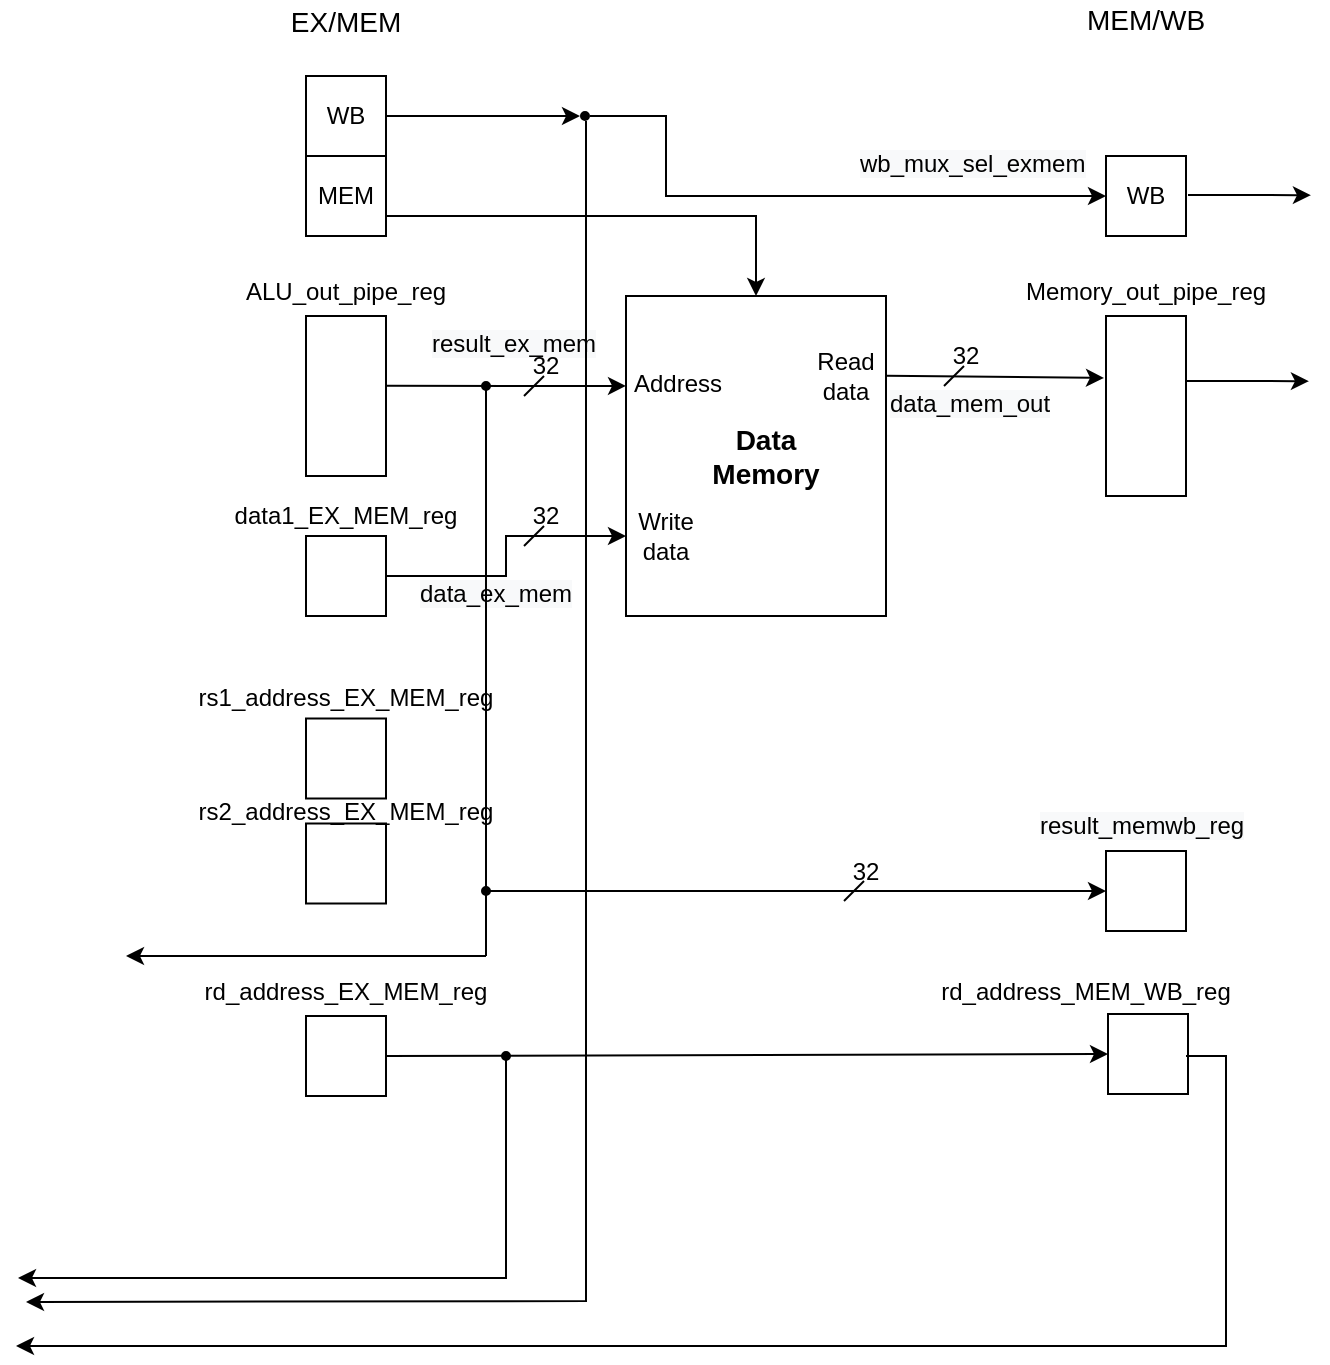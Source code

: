 <mxfile version="14.4.2" type="device"><diagram id="wUpsq9H6FFhmupcyaolv" name="Page-1"><mxGraphModel dx="41" dy="450" grid="1" gridSize="10" guides="1" tooltips="1" connect="1" arrows="1" fold="1" page="1" pageScale="1" pageWidth="827" pageHeight="1169" math="0" shadow="0"><root><mxCell id="0"/><mxCell id="1" parent="0"/><mxCell id="9Uauaas03JowXUCy-STq-1" value="" style="rounded=0;whiteSpace=wrap;html=1;" parent="1" vertex="1"><mxGeometry x="1180" y="460" width="40" height="80" as="geometry"/></mxCell><mxCell id="9Uauaas03JowXUCy-STq-2" value="ALU_out_pipe_reg&lt;br&gt;" style="text;html=1;strokeColor=none;fillColor=none;align=center;verticalAlign=middle;whiteSpace=wrap;rounded=0;" parent="1" vertex="1"><mxGeometry x="1180" y="437.5" width="40" height="20" as="geometry"/></mxCell><mxCell id="9Uauaas03JowXUCy-STq-3" value="&lt;font style=&quot;font-size: 14px&quot;&gt;EX/MEM&lt;/font&gt;" style="text;html=1;strokeColor=none;fillColor=none;align=center;verticalAlign=middle;whiteSpace=wrap;rounded=0;dashed=1;" parent="1" vertex="1"><mxGeometry x="1180" y="303" width="40" height="20" as="geometry"/></mxCell><mxCell id="9Uauaas03JowXUCy-STq-4" value="" style="endArrow=classic;html=1;exitX=0.965;exitY=0.457;exitDx=0;exitDy=0;exitPerimeter=0;entryX=0;entryY=0.281;entryDx=0;entryDy=0;entryPerimeter=0;" parent="1" target="9Uauaas03JowXUCy-STq-6" edge="1"><mxGeometry width="50" height="50" relative="1" as="geometry"><mxPoint x="1219.53" y="494.92" as="sourcePoint"/><mxPoint x="1310" y="480" as="targetPoint"/></mxGeometry></mxCell><mxCell id="9Uauaas03JowXUCy-STq-5" value="" style="group" parent="1" vertex="1" connectable="0"><mxGeometry x="1340" y="450" width="130" height="160" as="geometry"/></mxCell><mxCell id="9Uauaas03JowXUCy-STq-6" value="" style="rounded=0;whiteSpace=wrap;html=1;strokeWidth=1;fillColor=none;" parent="9Uauaas03JowXUCy-STq-5" vertex="1"><mxGeometry width="130" height="160" as="geometry"/></mxCell><mxCell id="9Uauaas03JowXUCy-STq-7" value="&lt;font style=&quot;font-size: 14px&quot;&gt;&lt;b&gt;Data Memory&lt;/b&gt;&lt;/font&gt;" style="text;html=1;strokeColor=none;fillColor=none;align=center;verticalAlign=middle;whiteSpace=wrap;rounded=0;" parent="9Uauaas03JowXUCy-STq-5" vertex="1"><mxGeometry x="50" y="70" width="40" height="20" as="geometry"/></mxCell><mxCell id="9Uauaas03JowXUCy-STq-8" value="Address" style="text;html=1;strokeColor=none;fillColor=none;align=center;verticalAlign=middle;whiteSpace=wrap;rounded=0;" parent="9Uauaas03JowXUCy-STq-5" vertex="1"><mxGeometry x="6" y="33.5" width="40" height="20" as="geometry"/></mxCell><mxCell id="9Uauaas03JowXUCy-STq-9" value="Read&lt;br&gt;data" style="text;html=1;strokeColor=none;fillColor=none;align=center;verticalAlign=middle;whiteSpace=wrap;rounded=0;" parent="9Uauaas03JowXUCy-STq-5" vertex="1"><mxGeometry x="90" y="30" width="40" height="20" as="geometry"/></mxCell><mxCell id="9Uauaas03JowXUCy-STq-10" value="Write data" style="text;html=1;strokeColor=none;fillColor=none;align=center;verticalAlign=middle;whiteSpace=wrap;rounded=0;" parent="9Uauaas03JowXUCy-STq-5" vertex="1"><mxGeometry y="110" width="40" height="20" as="geometry"/></mxCell><mxCell id="9Uauaas03JowXUCy-STq-11" value="" style="endArrow=classic;html=1;entryX=-0.025;entryY=0.344;entryDx=0;entryDy=0;entryPerimeter=0;" parent="1" target="9Uauaas03JowXUCy-STq-12" edge="1"><mxGeometry width="50" height="50" relative="1" as="geometry"><mxPoint x="1470" y="489.84" as="sourcePoint"/><mxPoint x="1550" y="489.84" as="targetPoint"/></mxGeometry></mxCell><mxCell id="9Uauaas03JowXUCy-STq-12" value="" style="rounded=0;whiteSpace=wrap;html=1;strokeWidth=1;fillColor=none;" parent="1" vertex="1"><mxGeometry x="1580" y="460" width="40" height="90" as="geometry"/></mxCell><mxCell id="9Uauaas03JowXUCy-STq-13" value="Memory_out_pipe_reg" style="text;html=1;strokeColor=none;fillColor=none;align=center;verticalAlign=middle;whiteSpace=wrap;rounded=0;" parent="1" vertex="1"><mxGeometry x="1580" y="437.5" width="40" height="20" as="geometry"/></mxCell><mxCell id="9Uauaas03JowXUCy-STq-14" value="&lt;font style=&quot;font-size: 14px&quot;&gt;MEM/WB&lt;/font&gt;" style="text;html=1;strokeColor=none;fillColor=none;align=center;verticalAlign=middle;whiteSpace=wrap;rounded=0;dashed=1;" parent="1" vertex="1"><mxGeometry x="1580" y="302" width="40" height="20" as="geometry"/></mxCell><mxCell id="9Uauaas03JowXUCy-STq-15" value="WB" style="rounded=0;whiteSpace=wrap;html=1;" parent="1" vertex="1"><mxGeometry x="1180" y="340" width="40" height="40" as="geometry"/></mxCell><mxCell id="w0SAlm6rM3xn1bn9yv2J-17" style="edgeStyle=orthogonalEdgeStyle;rounded=0;orthogonalLoop=1;jettySize=auto;html=1;exitX=1;exitY=0.5;exitDx=0;exitDy=0;entryX=0.5;entryY=0;entryDx=0;entryDy=0;" edge="1" parent="1" source="9Uauaas03JowXUCy-STq-16" target="9Uauaas03JowXUCy-STq-6"><mxGeometry relative="1" as="geometry"><Array as="points"><mxPoint x="1220" y="410"/><mxPoint x="1405" y="410"/></Array></mxGeometry></mxCell><mxCell id="9Uauaas03JowXUCy-STq-16" value="MEM" style="rounded=0;whiteSpace=wrap;html=1;" parent="1" vertex="1"><mxGeometry x="1180" y="380" width="40" height="40" as="geometry"/></mxCell><mxCell id="9Uauaas03JowXUCy-STq-17" value="WB" style="rounded=0;whiteSpace=wrap;html=1;" parent="1" vertex="1"><mxGeometry x="1580" y="380" width="40" height="40" as="geometry"/></mxCell><mxCell id="9Uauaas03JowXUCy-STq-18" value="" style="rounded=0;whiteSpace=wrap;html=1;" parent="1" vertex="1"><mxGeometry x="1180" y="661.25" width="40" height="40" as="geometry"/></mxCell><mxCell id="9Uauaas03JowXUCy-STq-19" value="" style="rounded=0;whiteSpace=wrap;html=1;" parent="1" vertex="1"><mxGeometry x="1180" y="713.75" width="40" height="40" as="geometry"/></mxCell><mxCell id="9Uauaas03JowXUCy-STq-20" value="rs1_address_EX_MEM_reg" style="text;html=1;strokeColor=none;fillColor=none;align=center;verticalAlign=middle;whiteSpace=wrap;rounded=0;" parent="1" vertex="1"><mxGeometry x="1180" y="641.25" width="40" height="20" as="geometry"/></mxCell><mxCell id="9Uauaas03JowXUCy-STq-21" value="rs2_address_EX_MEM_reg" style="text;html=1;strokeColor=none;fillColor=none;align=center;verticalAlign=middle;whiteSpace=wrap;rounded=0;" parent="1" vertex="1"><mxGeometry x="1180" y="697.5" width="40" height="20" as="geometry"/></mxCell><mxCell id="9Uauaas03JowXUCy-STq-22" value="" style="rounded=0;whiteSpace=wrap;html=1;" parent="1" vertex="1"><mxGeometry x="1180" y="810" width="40" height="40" as="geometry"/></mxCell><mxCell id="9Uauaas03JowXUCy-STq-23" value="rd_address_EX_MEM_reg" style="text;html=1;strokeColor=none;fillColor=none;align=center;verticalAlign=middle;whiteSpace=wrap;rounded=0;" parent="1" vertex="1"><mxGeometry x="1180" y="787.5" width="40" height="20" as="geometry"/></mxCell><mxCell id="9Uauaas03JowXUCy-STq-24" value="" style="rounded=0;whiteSpace=wrap;html=1;" parent="1" vertex="1"><mxGeometry x="1581" y="809" width="40" height="40" as="geometry"/></mxCell><mxCell id="9Uauaas03JowXUCy-STq-25" value="" style="rounded=0;whiteSpace=wrap;html=1;" parent="1" vertex="1"><mxGeometry x="1580" y="727.5" width="40" height="40" as="geometry"/></mxCell><mxCell id="9Uauaas03JowXUCy-STq-27" value="" style="endArrow=classic;html=1;exitX=1;exitY=0.5;exitDx=0;exitDy=0;entryX=0;entryY=0.5;entryDx=0;entryDy=0;" parent="1" source="9Uauaas03JowXUCy-STq-22" target="9Uauaas03JowXUCy-STq-24" edge="1"><mxGeometry width="50" height="50" relative="1" as="geometry"><mxPoint x="1330" y="870" as="sourcePoint"/><mxPoint x="1380" y="820" as="targetPoint"/></mxGeometry></mxCell><mxCell id="9Uauaas03JowXUCy-STq-28" value="" style="verticalLabelPosition=bottom;shadow=0;dashed=0;align=center;html=1;verticalAlign=top;shape=mxgraph.electrical.logic_gates.inverting_contact;fillColor=#000000;" parent="1" vertex="1"><mxGeometry x="1277.5" y="827.5" width="5" height="5" as="geometry"/></mxCell><mxCell id="9Uauaas03JowXUCy-STq-29" value="rd_address_MEM_WB_reg" style="text;html=1;strokeColor=none;fillColor=none;align=center;verticalAlign=middle;whiteSpace=wrap;rounded=0;" parent="1" vertex="1"><mxGeometry x="1550" y="787.5" width="40" height="20" as="geometry"/></mxCell><mxCell id="w0SAlm6rM3xn1bn9yv2J-10" style="edgeStyle=orthogonalEdgeStyle;rounded=0;orthogonalLoop=1;jettySize=auto;html=1;exitX=0.9;exitY=0.5;exitDx=0;exitDy=0;exitPerimeter=0;" edge="1" parent="1" source="9Uauaas03JowXUCy-STq-30" target="9Uauaas03JowXUCy-STq-25"><mxGeometry relative="1" as="geometry"/></mxCell><mxCell id="9Uauaas03JowXUCy-STq-30" value="" style="verticalLabelPosition=bottom;shadow=0;dashed=0;align=center;html=1;verticalAlign=top;shape=mxgraph.electrical.logic_gates.inverting_contact;fillColor=#000000;" parent="1" vertex="1"><mxGeometry x="1267.5" y="745" width="5" height="5" as="geometry"/></mxCell><mxCell id="9Uauaas03JowXUCy-STq-31" value="" style="endArrow=classic;html=1;entryX=0.301;entryY=1.002;entryDx=0;entryDy=0;entryPerimeter=0;" parent="1" edge="1"><mxGeometry width="50" height="50" relative="1" as="geometry"><mxPoint x="1620" y="492.5" as="sourcePoint"/><mxPoint x="1681.46" y="492.58" as="targetPoint"/></mxGeometry></mxCell><mxCell id="9Uauaas03JowXUCy-STq-40" style="edgeStyle=orthogonalEdgeStyle;rounded=0;orthogonalLoop=1;jettySize=auto;html=1;exitX=1;exitY=0.5;exitDx=0;exitDy=0;entryX=0;entryY=0.5;entryDx=0;entryDy=0;" parent="1" source="9Uauaas03JowXUCy-STq-32" target="9Uauaas03JowXUCy-STq-10" edge="1"><mxGeometry relative="1" as="geometry"/></mxCell><mxCell id="9Uauaas03JowXUCy-STq-32" value="" style="rounded=0;whiteSpace=wrap;html=1;" parent="1" vertex="1"><mxGeometry x="1180" y="570" width="40" height="40" as="geometry"/></mxCell><mxCell id="9Uauaas03JowXUCy-STq-33" value="data1_EX_MEM_reg&lt;br&gt;" style="text;html=1;strokeColor=none;fillColor=none;align=center;verticalAlign=middle;whiteSpace=wrap;rounded=0;" parent="1" vertex="1"><mxGeometry x="1180" y="550" width="40" height="20" as="geometry"/></mxCell><mxCell id="9Uauaas03JowXUCy-STq-34" value="" style="verticalLabelPosition=bottom;shadow=0;dashed=0;align=center;html=1;verticalAlign=top;shape=mxgraph.electrical.logic_gates.inverting_contact;fillColor=#000000;" parent="1" vertex="1"><mxGeometry x="1267.5" y="492.5" width="5" height="5" as="geometry"/></mxCell><mxCell id="9Uauaas03JowXUCy-STq-35" value="" style="endArrow=classic;html=1;exitX=1;exitY=0.5;exitDx=0;exitDy=0;entryX=0;entryY=0.5;entryDx=0;entryDy=0;rounded=0;" parent="1" source="9Uauaas03JowXUCy-STq-36" target="9Uauaas03JowXUCy-STq-17" edge="1"><mxGeometry width="50" height="50" relative="1" as="geometry"><mxPoint x="1280" y="380" as="sourcePoint"/><mxPoint x="1330" y="330" as="targetPoint"/><Array as="points"><mxPoint x="1360" y="360"/><mxPoint x="1360" y="400"/></Array></mxGeometry></mxCell><mxCell id="9Uauaas03JowXUCy-STq-37" value="&lt;div style=&quot;color: rgb(0 , 0 , 0) ; background-color: rgb(255 , 255 , 255) ; font-family: &amp;#34;consolas&amp;#34; , &amp;#34;courier new&amp;#34; , monospace ; font-weight: normal ; line-height: 19px&quot;&gt;&lt;br&gt;&lt;/div&gt;" style="text;whiteSpace=wrap;html=1;" parent="1" vertex="1"><mxGeometry x="1290" y="470" width="100" height="30" as="geometry"/></mxCell><mxCell id="9Uauaas03JowXUCy-STq-38" value="&lt;span style=&quot;color: rgb(0 , 0 , 0) ; font-family: &amp;#34;helvetica&amp;#34; ; font-size: 12px ; font-style: normal ; font-weight: 400 ; letter-spacing: normal ; text-align: center ; text-indent: 0px ; text-transform: none ; word-spacing: 0px ; background-color: rgb(248 , 249 , 250) ; display: inline ; float: none&quot;&gt;result_ex_mem&lt;/span&gt;" style="text;whiteSpace=wrap;html=1;" parent="1" vertex="1"><mxGeometry x="1241" y="460" width="90" height="30" as="geometry"/></mxCell><mxCell id="9Uauaas03JowXUCy-STq-41" value="&lt;span style=&quot;color: rgb(0 , 0 , 0) ; font-family: &amp;#34;helvetica&amp;#34; ; font-size: 12px ; font-style: normal ; font-weight: 400 ; letter-spacing: normal ; text-align: center ; text-indent: 0px ; text-transform: none ; word-spacing: 0px ; background-color: rgb(248 , 249 , 250) ; display: inline ; float: none&quot;&gt;data_ex_mem&lt;/span&gt;" style="text;whiteSpace=wrap;html=1;" parent="1" vertex="1"><mxGeometry x="1235" y="585" width="70" height="30" as="geometry"/></mxCell><mxCell id="9Uauaas03JowXUCy-STq-42" value="" style="endArrow=none;html=1;" parent="1" edge="1"><mxGeometry width="50" height="50" relative="1" as="geometry"><mxPoint x="1289.0" y="500" as="sourcePoint"/><mxPoint x="1299.0" y="490" as="targetPoint"/></mxGeometry></mxCell><mxCell id="9Uauaas03JowXUCy-STq-43" value="32" style="text;html=1;strokeColor=none;fillColor=none;align=center;verticalAlign=middle;whiteSpace=wrap;rounded=0;" parent="1" vertex="1"><mxGeometry x="1280" y="475" width="40" height="20" as="geometry"/></mxCell><mxCell id="9Uauaas03JowXUCy-STq-44" value="" style="endArrow=none;html=1;" parent="1" edge="1"><mxGeometry width="50" height="50" relative="1" as="geometry"><mxPoint x="1289.0" y="575" as="sourcePoint"/><mxPoint x="1299.0" y="565" as="targetPoint"/></mxGeometry></mxCell><mxCell id="9Uauaas03JowXUCy-STq-45" value="32" style="text;html=1;strokeColor=none;fillColor=none;align=center;verticalAlign=middle;whiteSpace=wrap;rounded=0;" parent="1" vertex="1"><mxGeometry x="1280" y="550" width="40" height="20" as="geometry"/></mxCell><mxCell id="9Uauaas03JowXUCy-STq-46" value="" style="endArrow=none;html=1;" parent="1" edge="1"><mxGeometry width="50" height="50" relative="1" as="geometry"><mxPoint x="1499.0" y="495" as="sourcePoint"/><mxPoint x="1509.0" y="485" as="targetPoint"/></mxGeometry></mxCell><mxCell id="9Uauaas03JowXUCy-STq-47" value="32" style="text;html=1;strokeColor=none;fillColor=none;align=center;verticalAlign=middle;whiteSpace=wrap;rounded=0;" parent="1" vertex="1"><mxGeometry x="1490" y="470" width="40" height="20" as="geometry"/></mxCell><mxCell id="9Uauaas03JowXUCy-STq-48" value="&lt;span style=&quot;color: rgb(0 , 0 , 0) ; font-family: &amp;#34;helvetica&amp;#34; ; font-size: 12px ; font-style: normal ; font-weight: 400 ; letter-spacing: normal ; text-align: center ; text-indent: 0px ; text-transform: none ; word-spacing: 0px ; background-color: rgb(248 , 249 , 250) ; display: inline ; float: none&quot;&gt;data_mem_out&lt;/span&gt;" style="text;whiteSpace=wrap;html=1;" parent="1" vertex="1"><mxGeometry x="1470" y="490" width="60" height="30" as="geometry"/></mxCell><mxCell id="9Uauaas03JowXUCy-STq-50" value="" style="endArrow=classic;html=1;entryX=1;entryY=0.75;entryDx=0;entryDy=0;rounded=0;" parent="1" edge="1"><mxGeometry width="50" height="50" relative="1" as="geometry"><mxPoint x="1620" y="830" as="sourcePoint"/><mxPoint x="1035" y="975" as="targetPoint"/><Array as="points"><mxPoint x="1640" y="830"/><mxPoint x="1640" y="975"/></Array></mxGeometry></mxCell><mxCell id="9Uauaas03JowXUCy-STq-51" value="" style="endArrow=classic;html=1;rounded=0;" parent="1" edge="1"><mxGeometry width="50" height="50" relative="1" as="geometry"><mxPoint x="1280" y="830" as="sourcePoint"/><mxPoint x="1036" y="941" as="targetPoint"/><Array as="points"><mxPoint x="1280" y="941"/></Array></mxGeometry></mxCell><mxCell id="9Uauaas03JowXUCy-STq-52" value="" style="endArrow=classic;html=1;rounded=0;" parent="1" edge="1"><mxGeometry width="50" height="50" relative="1" as="geometry"><mxPoint x="1320" y="362.5" as="sourcePoint"/><mxPoint x="1040" y="953" as="targetPoint"/><Array as="points"><mxPoint x="1320" y="952.5"/></Array></mxGeometry></mxCell><mxCell id="9Uauaas03JowXUCy-STq-36" value="" style="verticalLabelPosition=bottom;shadow=0;dashed=0;align=center;html=1;verticalAlign=top;shape=mxgraph.electrical.logic_gates.inverting_contact;fillColor=#000000;" parent="1" vertex="1"><mxGeometry x="1317" y="357.5" width="5" height="5" as="geometry"/></mxCell><mxCell id="9Uauaas03JowXUCy-STq-54" value="" style="endArrow=classic;html=1;exitX=1;exitY=0.5;exitDx=0;exitDy=0;entryX=0;entryY=0.5;entryDx=0;entryDy=0;rounded=0;" parent="1" source="9Uauaas03JowXUCy-STq-15" target="9Uauaas03JowXUCy-STq-36" edge="1"><mxGeometry width="50" height="50" relative="1" as="geometry"><mxPoint x="1220" y="360" as="sourcePoint"/><mxPoint x="1580" y="400" as="targetPoint"/><Array as="points"/></mxGeometry></mxCell><mxCell id="w0SAlm6rM3xn1bn9yv2J-1" value="" style="endArrow=classic;html=1;entryX=0.301;entryY=1.002;entryDx=0;entryDy=0;entryPerimeter=0;" edge="1" parent="1"><mxGeometry width="50" height="50" relative="1" as="geometry"><mxPoint x="1621" y="399.5" as="sourcePoint"/><mxPoint x="1682.46" y="399.58" as="targetPoint"/></mxGeometry></mxCell><mxCell id="w0SAlm6rM3xn1bn9yv2J-2" value="&lt;span style=&quot;color: rgb(0 , 0 , 0) ; font-family: &amp;#34;helvetica&amp;#34; ; font-size: 12px ; font-style: normal ; font-weight: 400 ; letter-spacing: normal ; text-align: center ; text-indent: 0px ; text-transform: none ; word-spacing: 0px ; background-color: rgb(248 , 249 , 250) ; display: inline ; float: none&quot;&gt;wb_mux_sel_exmem&lt;/span&gt;" style="text;whiteSpace=wrap;html=1;" vertex="1" parent="1"><mxGeometry x="1455" y="370" width="90" height="30" as="geometry"/></mxCell><mxCell id="w0SAlm6rM3xn1bn9yv2J-11" value="&lt;span style=&quot;color: rgb(0 , 0 , 0) ; font-family: &amp;#34;helvetica&amp;#34; ; font-size: 12px ; font-style: normal ; font-weight: 400 ; letter-spacing: normal ; text-align: center ; text-indent: 0px ; text-transform: none ; word-spacing: 0px ; background-color: rgb(248 , 249 , 250) ; display: inline ; float: none&quot;&gt;result_memwb_reg&lt;/span&gt;" style="text;whiteSpace=wrap;html=1;" vertex="1" parent="1"><mxGeometry x="1545" y="701.25" width="110" height="30" as="geometry"/></mxCell><mxCell id="w0SAlm6rM3xn1bn9yv2J-12" value="" style="endArrow=none;html=1;" edge="1" parent="1"><mxGeometry width="50" height="50" relative="1" as="geometry"><mxPoint x="1270" y="780" as="sourcePoint"/><mxPoint x="1270" y="494" as="targetPoint"/><Array as="points"><mxPoint x="1270" y="544"/></Array></mxGeometry></mxCell><mxCell id="w0SAlm6rM3xn1bn9yv2J-13" value="" style="endArrow=classic;html=1;" edge="1" parent="1"><mxGeometry width="50" height="50" relative="1" as="geometry"><mxPoint x="1270" y="780" as="sourcePoint"/><mxPoint x="1090" y="780" as="targetPoint"/></mxGeometry></mxCell><mxCell id="w0SAlm6rM3xn1bn9yv2J-15" value="" style="endArrow=none;html=1;" edge="1" parent="1"><mxGeometry width="50" height="50" relative="1" as="geometry"><mxPoint x="1449.0" y="752.5" as="sourcePoint"/><mxPoint x="1459.0" y="742.5" as="targetPoint"/></mxGeometry></mxCell><mxCell id="w0SAlm6rM3xn1bn9yv2J-16" value="32" style="text;html=1;strokeColor=none;fillColor=none;align=center;verticalAlign=middle;whiteSpace=wrap;rounded=0;" vertex="1" parent="1"><mxGeometry x="1440" y="727.5" width="40" height="20" as="geometry"/></mxCell></root></mxGraphModel></diagram></mxfile>